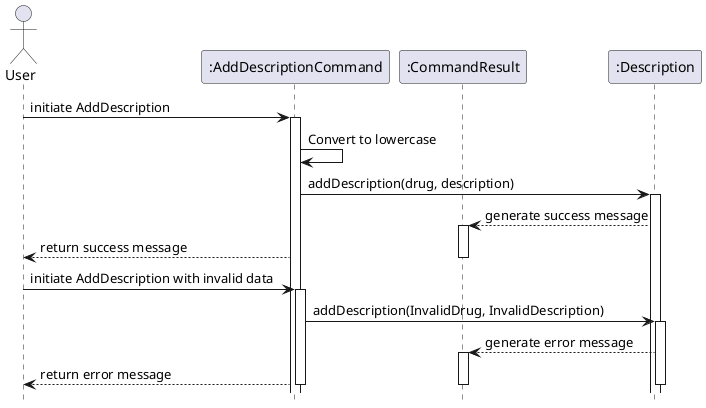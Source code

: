 @startuml

hide footbox
actor User
participant ":AddDescriptionCommand" as AddDescriptionCommand
participant ":CommandResult" as CommandResult
participant ":Description" as Description


User -> AddDescriptionCommand: initiate AddDescription
Activate AddDescriptionCommand

AddDescriptionCommand -> AddDescriptionCommand : Convert to lowercase

AddDescriptionCommand -> Description: addDescription(drug, description)
Activate Description

Description --> CommandResult: generate success message
Activate CommandResult

AddDescriptionCommand --> User: return success message
Deactivate CommandResult

User -> AddDescriptionCommand: initiate AddDescription with invalid data
Activate AddDescriptionCommand

AddDescriptionCommand -> Description: addDescription(InvalidDrug, InvalidDescription)
Activate Description

Description --> CommandResult: generate error message
Activate CommandResult

AddDescriptionCommand --> User: return error message
Deactivate CommandResult

Deactivate Description
Deactivate AddDescriptionCommand
@enduml
